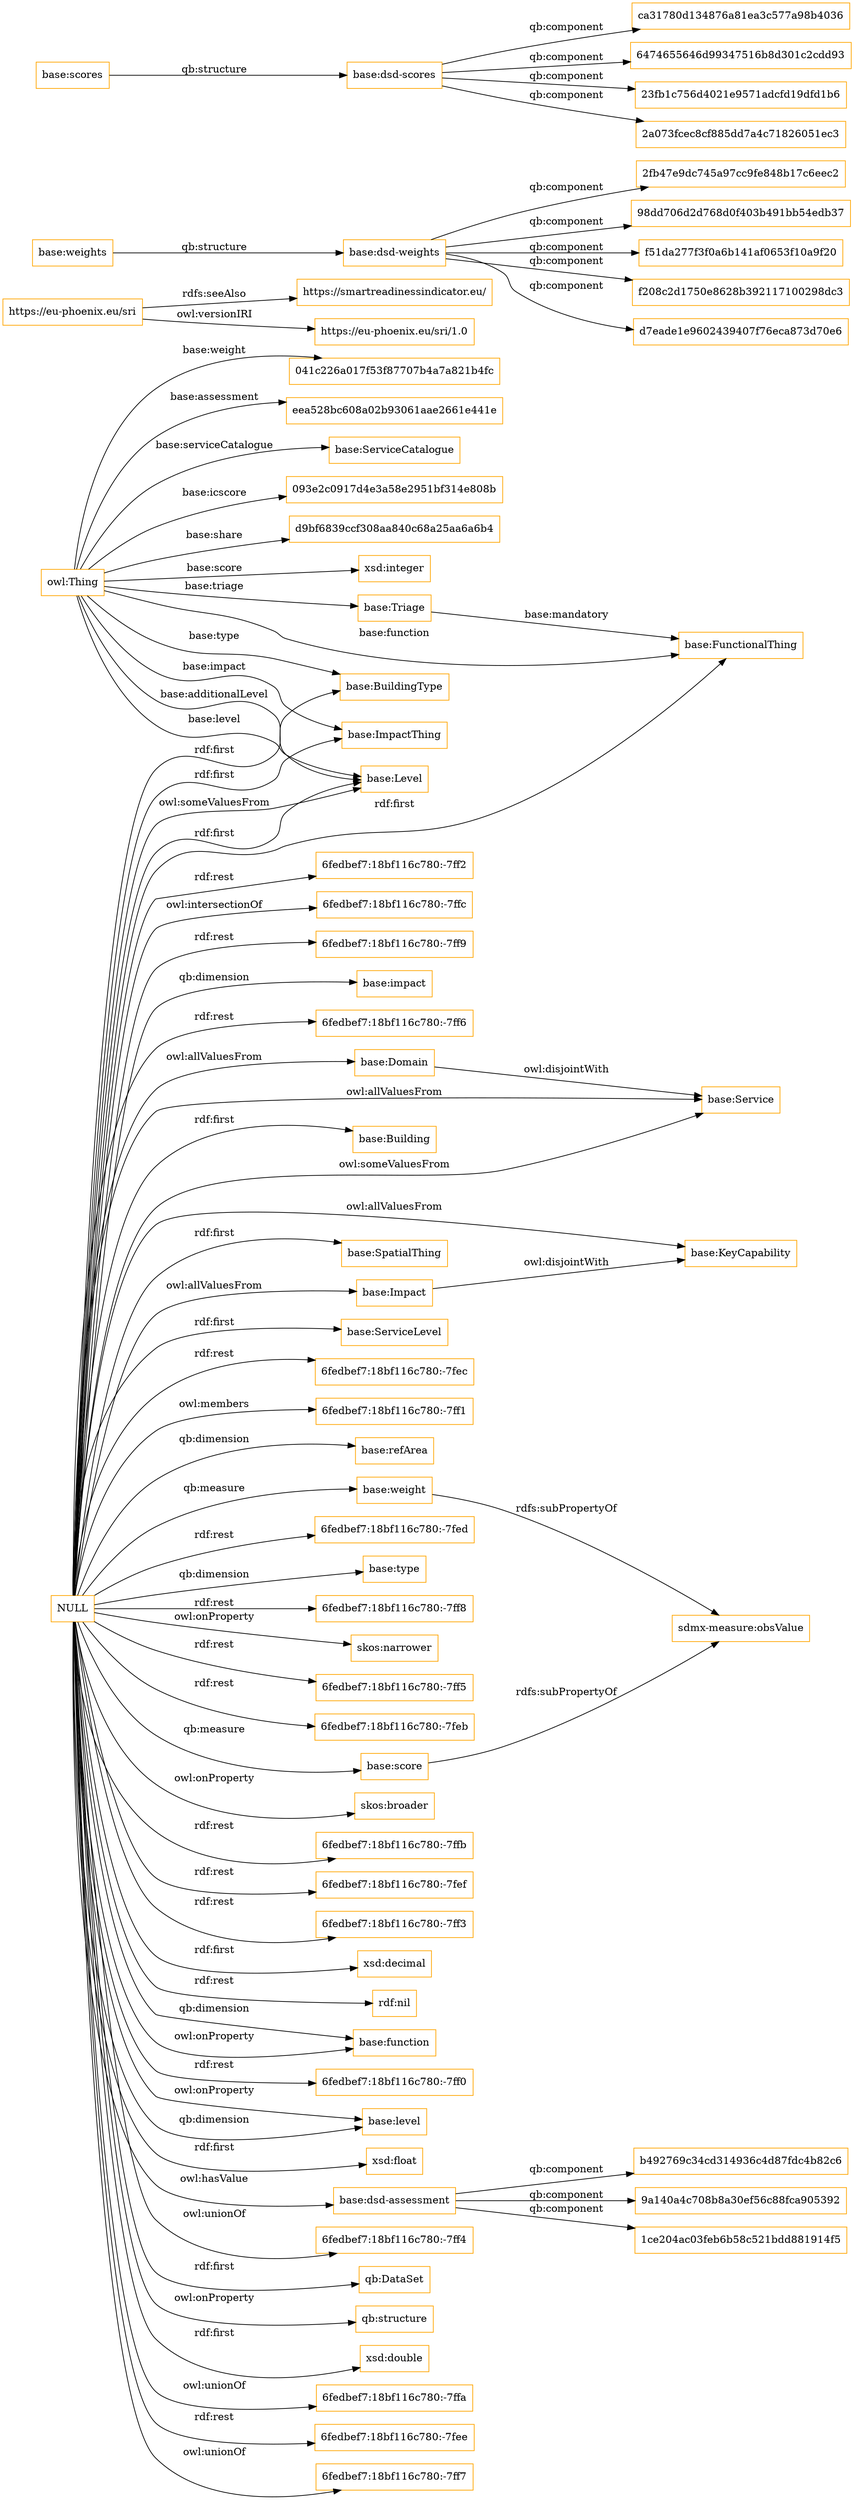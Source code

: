digraph ar2dtool_diagram { 
rankdir=LR;
size="1501"
node [shape = rectangle, color="orange"]; "base:Triage" "qb:DataSet" "base:Level" "eea528bc608a02b93061aae2661e441e" "base:Service" "base:FunctionalThing" "base:Building" "base:ServiceCatalogue" "base:BuildingType" "base:KeyCapability" "base:ImpactThing" "base:SpatialThing" "base:ServiceLevel" "base:Domain" "base:Impact" ; /*classes style*/
	"NULL" -> "6fedbef7:18bf116c780:-7fec" [ label = "rdf:rest" ];
	"NULL" -> "6fedbef7:18bf116c780:-7ff1" [ label = "owl:members" ];
	"NULL" -> "base:Level" [ label = "owl:someValuesFrom" ];
	"NULL" -> "base:refArea" [ label = "qb:dimension" ];
	"NULL" -> "base:score" [ label = "qb:measure" ];
	"NULL" -> "6fedbef7:18bf116c780:-7fed" [ label = "rdf:rest" ];
	"NULL" -> "base:type" [ label = "qb:dimension" ];
	"NULL" -> "6fedbef7:18bf116c780:-7ff8" [ label = "rdf:rest" ];
	"NULL" -> "skos:narrower" [ label = "owl:onProperty" ];
	"NULL" -> "6fedbef7:18bf116c780:-7ff5" [ label = "rdf:rest" ];
	"NULL" -> "base:FunctionalThing" [ label = "rdf:first" ];
	"NULL" -> "6fedbef7:18bf116c780:-7feb" [ label = "rdf:rest" ];
	"NULL" -> "base:Domain" [ label = "owl:allValuesFrom" ];
	"NULL" -> "base:Service" [ label = "owl:allValuesFrom" ];
	"NULL" -> "skos:broader" [ label = "owl:onProperty" ];
	"NULL" -> "base:BuildingType" [ label = "rdf:first" ];
	"NULL" -> "6fedbef7:18bf116c780:-7ffb" [ label = "rdf:rest" ];
	"NULL" -> "base:Level" [ label = "rdf:first" ];
	"NULL" -> "6fedbef7:18bf116c780:-7fef" [ label = "rdf:rest" ];
	"NULL" -> "6fedbef7:18bf116c780:-7ff3" [ label = "rdf:rest" ];
	"NULL" -> "qb:DataSet" [ label = "rdf:first" ];
	"NULL" -> "xsd:decimal" [ label = "rdf:first" ];
	"NULL" -> "rdf:nil" [ label = "rdf:rest" ];
	"NULL" -> "base:ServiceLevel" [ label = "rdf:first" ];
	"NULL" -> "base:Service" [ label = "owl:someValuesFrom" ];
	"NULL" -> "base:function" [ label = "owl:onProperty" ];
	"NULL" -> "6fedbef7:18bf116c780:-7ff0" [ label = "rdf:rest" ];
	"NULL" -> "base:level" [ label = "qb:dimension" ];
	"NULL" -> "xsd:float" [ label = "rdf:first" ];
	"NULL" -> "base:dsd-assessment" [ label = "owl:hasValue" ];
	"NULL" -> "6fedbef7:18bf116c780:-7ff4" [ label = "owl:unionOf" ];
	"NULL" -> "base:Building" [ label = "rdf:first" ];
	"NULL" -> "base:level" [ label = "owl:onProperty" ];
	"NULL" -> "qb:structure" [ label = "owl:onProperty" ];
	"NULL" -> "base:SpatialThing" [ label = "rdf:first" ];
	"NULL" -> "xsd:double" [ label = "rdf:first" ];
	"NULL" -> "base:KeyCapability" [ label = "owl:allValuesFrom" ];
	"NULL" -> "base:function" [ label = "qb:dimension" ];
	"NULL" -> "6fedbef7:18bf116c780:-7ffa" [ label = "owl:unionOf" ];
	"NULL" -> "base:Impact" [ label = "owl:allValuesFrom" ];
	"NULL" -> "6fedbef7:18bf116c780:-7fee" [ label = "rdf:rest" ];
	"NULL" -> "6fedbef7:18bf116c780:-7ff7" [ label = "owl:unionOf" ];
	"NULL" -> "6fedbef7:18bf116c780:-7ff2" [ label = "rdf:rest" ];
	"NULL" -> "6fedbef7:18bf116c780:-7ffc" [ label = "owl:intersectionOf" ];
	"NULL" -> "6fedbef7:18bf116c780:-7ff9" [ label = "rdf:rest" ];
	"NULL" -> "base:ImpactThing" [ label = "rdf:first" ];
	"NULL" -> "base:impact" [ label = "qb:dimension" ];
	"NULL" -> "base:weight" [ label = "qb:measure" ];
	"NULL" -> "6fedbef7:18bf116c780:-7ff6" [ label = "rdf:rest" ];
	"base:Impact" -> "base:KeyCapability" [ label = "owl:disjointWith" ];
	"https://eu-phoenix.eu/sri" -> "https://smartreadinessindicator.eu/" [ label = "rdfs:seeAlso" ];
	"https://eu-phoenix.eu/sri" -> "https://eu-phoenix.eu/sri/1.0" [ label = "owl:versionIRI" ];
	"base:Domain" -> "base:Service" [ label = "owl:disjointWith" ];
	"base:weights" -> "base:dsd-weights" [ label = "qb:structure" ];
	"base:weight" -> "sdmx-measure:obsValue" [ label = "rdfs:subPropertyOf" ];
	"base:dsd-scores" -> "ca31780d134876a81ea3c577a98b4036" [ label = "qb:component" ];
	"base:dsd-scores" -> "6474655646d99347516b8d301c2cdd93" [ label = "qb:component" ];
	"base:dsd-scores" -> "23fb1c756d4021e9571adcfd19dfd1b6" [ label = "qb:component" ];
	"base:dsd-scores" -> "2a073fcec8cf885dd7a4c71826051ec3" [ label = "qb:component" ];
	"base:dsd-weights" -> "2fb47e9dc745a97cc9fe848b17c6eec2" [ label = "qb:component" ];
	"base:dsd-weights" -> "98dd706d2d768d0f403b491bb54edb37" [ label = "qb:component" ];
	"base:dsd-weights" -> "f51da277f3f0a6b141af0653f10a9f20" [ label = "qb:component" ];
	"base:dsd-weights" -> "f208c2d1750e8628b392117100298dc3" [ label = "qb:component" ];
	"base:dsd-weights" -> "d7eade1e9602439407f76eca873d70e6" [ label = "qb:component" ];
	"base:score" -> "sdmx-measure:obsValue" [ label = "rdfs:subPropertyOf" ];
	"base:dsd-assessment" -> "b492769c34cd314936c4d87fdc4b82c6" [ label = "qb:component" ];
	"base:dsd-assessment" -> "9a140a4c708b8a30ef56c88fca905392" [ label = "qb:component" ];
	"base:dsd-assessment" -> "1ce204ac03feb6b58c521bdd881914f5" [ label = "qb:component" ];
	"base:scores" -> "base:dsd-scores" [ label = "qb:structure" ];
	"owl:Thing" -> "base:FunctionalThing" [ label = "base:function" ];
	"owl:Thing" -> "base:ServiceCatalogue" [ label = "base:serviceCatalogue" ];
	"owl:Thing" -> "eea528bc608a02b93061aae2661e441e" [ label = "base:assessment" ];
	"owl:Thing" -> "093e2c0917d4e3a58e2951bf314e808b" [ label = "base:icscore" ];
	"owl:Thing" -> "base:BuildingType" [ label = "base:type" ];
	"base:Triage" -> "base:FunctionalThing" [ label = "base:mandatory" ];
	"owl:Thing" -> "base:Level" [ label = "base:level" ];
	"owl:Thing" -> "d9bf6839ccf308aa840c68a25aa6a6b4" [ label = "base:share" ];
	"owl:Thing" -> "base:Level" [ label = "base:additionalLevel" ];
	"owl:Thing" -> "xsd:integer" [ label = "base:score" ];
	"owl:Thing" -> "base:Triage" [ label = "base:triage" ];
	"owl:Thing" -> "base:ImpactThing" [ label = "base:impact" ];
	"owl:Thing" -> "041c226a017f53f87707b4a7a821b4fc" [ label = "base:weight" ];

}
